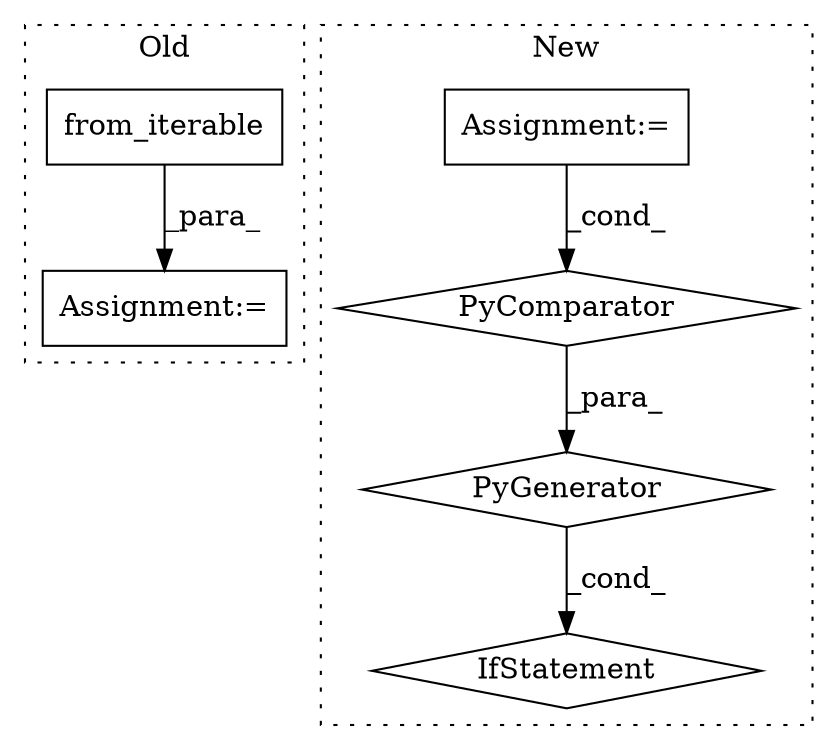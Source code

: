 digraph G {
subgraph cluster0 {
1 [label="from_iterable" a="32" s="6255,6295" l="14,1" shape="box"];
3 [label="Assignment:=" a="7" s="6238" l="1" shape="box"];
label = "Old";
style="dotted";
}
subgraph cluster1 {
2 [label="PyComparator" a="113" s="7122" l="107" shape="diamond"];
4 [label="Assignment:=" a="7" s="7122" l="107" shape="box"];
5 [label="PyGenerator" a="107" s="6814" l="421" shape="diamond"];
6 [label="IfStatement" a="25" s="8743,8762" l="4,2" shape="diamond"];
label = "New";
style="dotted";
}
1 -> 3 [label="_para_"];
2 -> 5 [label="_para_"];
4 -> 2 [label="_cond_"];
5 -> 6 [label="_cond_"];
}